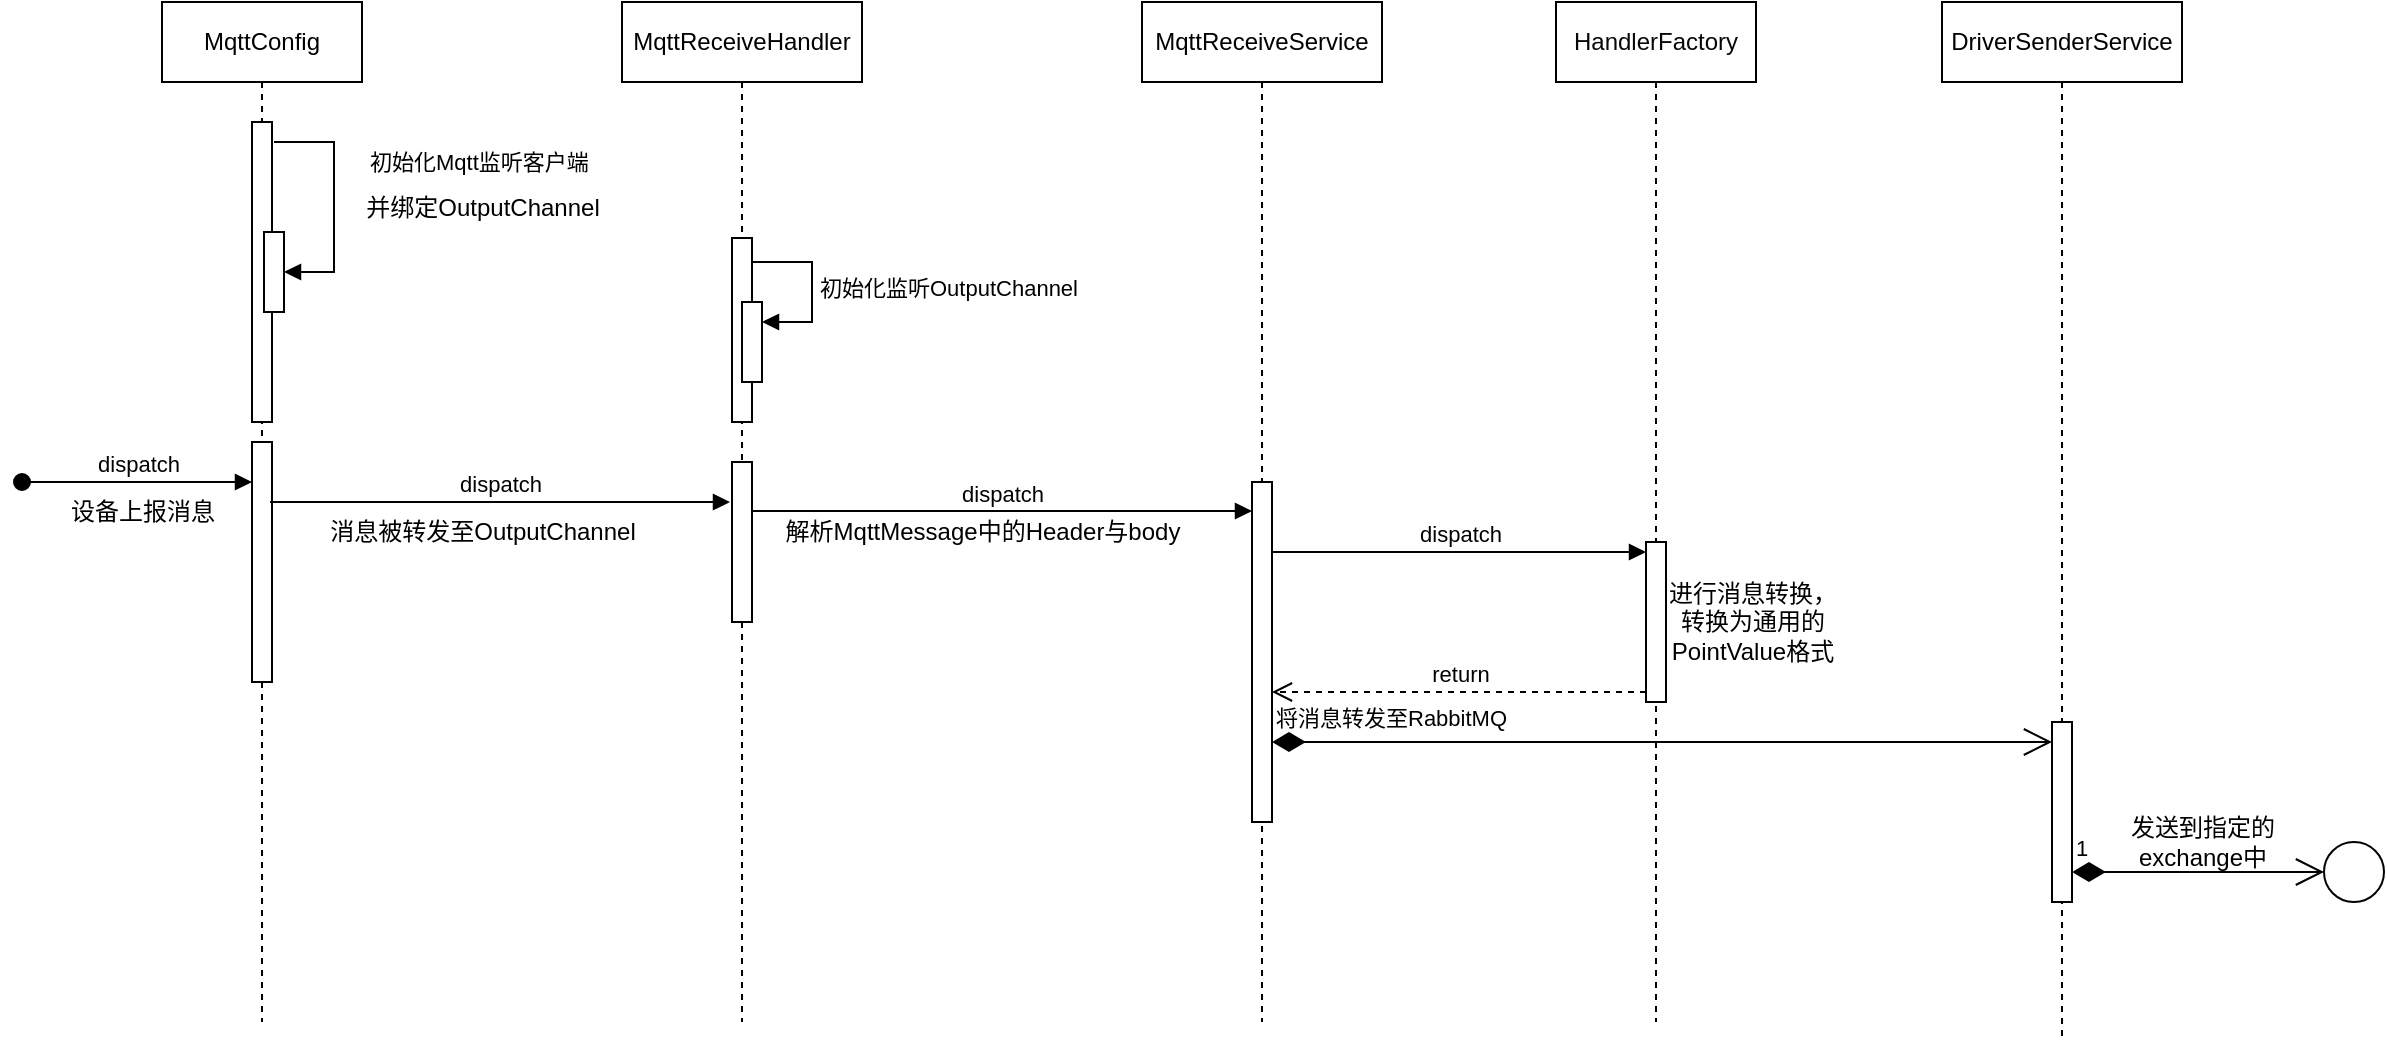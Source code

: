 <mxfile version="24.7.7">
  <diagram name="第 1 页" id="pu3NH_FgWv-jmfec-GzL">
    <mxGraphModel dx="1380" dy="761" grid="1" gridSize="10" guides="1" tooltips="1" connect="1" arrows="1" fold="1" page="1" pageScale="1" pageWidth="827" pageHeight="1169" math="0" shadow="0">
      <root>
        <mxCell id="0" />
        <mxCell id="1" parent="0" />
        <mxCell id="AKeAfYZ9gtmZOaaDrNay-2" value="MqttConfig" style="shape=umlLifeline;perimeter=lifelinePerimeter;whiteSpace=wrap;html=1;container=1;dropTarget=0;collapsible=0;recursiveResize=0;outlineConnect=0;portConstraint=eastwest;newEdgeStyle={&quot;curved&quot;:0,&quot;rounded&quot;:0};" parent="1" vertex="1">
          <mxGeometry x="130" y="90" width="100" height="510" as="geometry" />
        </mxCell>
        <mxCell id="AKeAfYZ9gtmZOaaDrNay-3" value="" style="html=1;points=[[0,0,0,0,5],[0,1,0,0,-5],[1,0,0,0,5],[1,1,0,0,-5]];perimeter=orthogonalPerimeter;outlineConnect=0;targetShapes=umlLifeline;portConstraint=eastwest;newEdgeStyle={&quot;curved&quot;:0,&quot;rounded&quot;:0};" parent="AKeAfYZ9gtmZOaaDrNay-2" vertex="1">
          <mxGeometry x="45" y="60" width="10" height="150" as="geometry" />
        </mxCell>
        <mxCell id="AKeAfYZ9gtmZOaaDrNay-6" value="" style="html=1;points=[[0,0,0,0,5],[0,1,0,0,-5],[1,0,0,0,5],[1,1,0,0,-5]];perimeter=orthogonalPerimeter;outlineConnect=0;targetShapes=umlLifeline;portConstraint=eastwest;newEdgeStyle={&quot;curved&quot;:0,&quot;rounded&quot;:0};" parent="AKeAfYZ9gtmZOaaDrNay-2" vertex="1">
          <mxGeometry x="51" y="115" width="10" height="40" as="geometry" />
        </mxCell>
        <mxCell id="AKeAfYZ9gtmZOaaDrNay-7" value="初始化Mqtt监听客户端" style="html=1;align=left;spacingLeft=2;endArrow=block;rounded=0;edgeStyle=orthogonalEdgeStyle;curved=0;rounded=0;" parent="AKeAfYZ9gtmZOaaDrNay-2" target="AKeAfYZ9gtmZOaaDrNay-6" edge="1">
          <mxGeometry x="-0.333" y="14" relative="1" as="geometry">
            <mxPoint x="56" y="70" as="sourcePoint" />
            <Array as="points">
              <mxPoint x="86" y="70" />
              <mxPoint x="86" y="135" />
            </Array>
            <mxPoint as="offset" />
          </mxGeometry>
        </mxCell>
        <mxCell id="AKeAfYZ9gtmZOaaDrNay-14" value="" style="html=1;points=[[0,0,0,0,5],[0,1,0,0,-5],[1,0,0,0,5],[1,1,0,0,-5]];perimeter=orthogonalPerimeter;outlineConnect=0;targetShapes=umlLifeline;portConstraint=eastwest;newEdgeStyle={&quot;curved&quot;:0,&quot;rounded&quot;:0};" parent="AKeAfYZ9gtmZOaaDrNay-2" vertex="1">
          <mxGeometry x="45" y="220" width="10" height="120" as="geometry" />
        </mxCell>
        <mxCell id="AKeAfYZ9gtmZOaaDrNay-8" value="并绑定OutputChannel" style="text;html=1;align=center;verticalAlign=middle;resizable=0;points=[];autosize=1;strokeColor=none;fillColor=none;" parent="1" vertex="1">
          <mxGeometry x="220" y="178" width="140" height="30" as="geometry" />
        </mxCell>
        <mxCell id="AKeAfYZ9gtmZOaaDrNay-9" value="&lt;div style=&quot;background-color:#ffffff;color:#080808&quot;&gt;&lt;pre style=&quot;&quot;&gt;&lt;span style=&quot;color: rgb(0, 0, 0);&quot;&gt;&lt;font style=&quot;font-size: 12px;&quot; face=&quot;Helvetica&quot;&gt;MqttReceiveHandler&lt;/font&gt;&lt;/span&gt;&lt;/pre&gt;&lt;/div&gt;" style="shape=umlLifeline;perimeter=lifelinePerimeter;whiteSpace=wrap;html=1;container=1;dropTarget=0;collapsible=0;recursiveResize=0;outlineConnect=0;portConstraint=eastwest;newEdgeStyle={&quot;curved&quot;:0,&quot;rounded&quot;:0};" parent="1" vertex="1">
          <mxGeometry x="360" y="90" width="120" height="510" as="geometry" />
        </mxCell>
        <mxCell id="AKeAfYZ9gtmZOaaDrNay-10" value="" style="html=1;points=[[0,0,0,0,5],[0,1,0,0,-5],[1,0,0,0,5],[1,1,0,0,-5]];perimeter=orthogonalPerimeter;outlineConnect=0;targetShapes=umlLifeline;portConstraint=eastwest;newEdgeStyle={&quot;curved&quot;:0,&quot;rounded&quot;:0};" parent="AKeAfYZ9gtmZOaaDrNay-9" vertex="1">
          <mxGeometry x="55" y="118" width="10" height="92" as="geometry" />
        </mxCell>
        <mxCell id="AKeAfYZ9gtmZOaaDrNay-11" value="" style="html=1;points=[[0,0,0,0,5],[0,1,0,0,-5],[1,0,0,0,5],[1,1,0,0,-5]];perimeter=orthogonalPerimeter;outlineConnect=0;targetShapes=umlLifeline;portConstraint=eastwest;newEdgeStyle={&quot;curved&quot;:0,&quot;rounded&quot;:0};" parent="AKeAfYZ9gtmZOaaDrNay-9" vertex="1">
          <mxGeometry x="60" y="150" width="10" height="40" as="geometry" />
        </mxCell>
        <mxCell id="AKeAfYZ9gtmZOaaDrNay-12" value="初始化监听OutputChannel" style="html=1;align=left;spacingLeft=2;endArrow=block;rounded=0;edgeStyle=orthogonalEdgeStyle;curved=0;rounded=0;" parent="AKeAfYZ9gtmZOaaDrNay-9" target="AKeAfYZ9gtmZOaaDrNay-11" edge="1">
          <mxGeometry relative="1" as="geometry">
            <mxPoint x="65" y="130" as="sourcePoint" />
            <Array as="points">
              <mxPoint x="95" y="160" />
            </Array>
          </mxGeometry>
        </mxCell>
        <mxCell id="AKeAfYZ9gtmZOaaDrNay-16" value="" style="html=1;points=[[0,0,0,0,5],[0,1,0,0,-5],[1,0,0,0,5],[1,1,0,0,-5]];perimeter=orthogonalPerimeter;outlineConnect=0;targetShapes=umlLifeline;portConstraint=eastwest;newEdgeStyle={&quot;curved&quot;:0,&quot;rounded&quot;:0};" parent="AKeAfYZ9gtmZOaaDrNay-9" vertex="1">
          <mxGeometry x="55" y="230" width="10" height="80" as="geometry" />
        </mxCell>
        <mxCell id="AKeAfYZ9gtmZOaaDrNay-13" value="dispatch" style="html=1;verticalAlign=bottom;startArrow=oval;startFill=1;endArrow=block;startSize=8;curved=0;rounded=0;" parent="1" target="AKeAfYZ9gtmZOaaDrNay-14" edge="1">
          <mxGeometry width="60" relative="1" as="geometry">
            <mxPoint x="60" y="330" as="sourcePoint" />
            <mxPoint x="120" y="330" as="targetPoint" />
            <mxPoint as="offset" />
          </mxGeometry>
        </mxCell>
        <mxCell id="AKeAfYZ9gtmZOaaDrNay-15" value="设备上报消息" style="text;html=1;align=center;verticalAlign=middle;resizable=0;points=[];autosize=1;strokeColor=none;fillColor=none;" parent="1" vertex="1">
          <mxGeometry x="70" y="330" width="100" height="30" as="geometry" />
        </mxCell>
        <mxCell id="AKeAfYZ9gtmZOaaDrNay-17" value="dispatch" style="html=1;verticalAlign=bottom;endArrow=block;curved=0;rounded=0;" parent="1" edge="1">
          <mxGeometry width="80" relative="1" as="geometry">
            <mxPoint x="184" y="340" as="sourcePoint" />
            <mxPoint x="414" y="340" as="targetPoint" />
          </mxGeometry>
        </mxCell>
        <mxCell id="AKeAfYZ9gtmZOaaDrNay-18" value="消息被转发至OutputChannel" style="text;html=1;align=center;verticalAlign=middle;resizable=0;points=[];autosize=1;strokeColor=none;fillColor=none;" parent="1" vertex="1">
          <mxGeometry x="200" y="340" width="180" height="30" as="geometry" />
        </mxCell>
        <mxCell id="AKeAfYZ9gtmZOaaDrNay-19" value="&lt;div style=&quot;background-color:#ffffff;color:#080808&quot;&gt;&lt;pre style=&quot;&quot;&gt;&lt;span style=&quot;color: rgb(0, 0, 0);&quot;&gt;&lt;font style=&quot;font-size: 12px;&quot; face=&quot;Helvetica&quot;&gt;MqttReceiveService&lt;/font&gt;&lt;/span&gt;&lt;/pre&gt;&lt;/div&gt;" style="shape=umlLifeline;perimeter=lifelinePerimeter;whiteSpace=wrap;html=1;container=1;dropTarget=0;collapsible=0;recursiveResize=0;outlineConnect=0;portConstraint=eastwest;newEdgeStyle={&quot;curved&quot;:0,&quot;rounded&quot;:0};" parent="1" vertex="1">
          <mxGeometry x="620" y="90" width="120" height="510" as="geometry" />
        </mxCell>
        <mxCell id="AKeAfYZ9gtmZOaaDrNay-20" value="" style="html=1;points=[[0,0,0,0,5],[0,1,0,0,-5],[1,0,0,0,5],[1,1,0,0,-5]];perimeter=orthogonalPerimeter;outlineConnect=0;targetShapes=umlLifeline;portConstraint=eastwest;newEdgeStyle={&quot;curved&quot;:0,&quot;rounded&quot;:0};" parent="AKeAfYZ9gtmZOaaDrNay-19" vertex="1">
          <mxGeometry x="55" y="240" width="10" height="170" as="geometry" />
        </mxCell>
        <mxCell id="AKeAfYZ9gtmZOaaDrNay-21" value="dispatch" style="html=1;verticalAlign=bottom;endArrow=block;curved=0;rounded=0;" parent="1" edge="1">
          <mxGeometry width="80" relative="1" as="geometry">
            <mxPoint x="425" y="344.5" as="sourcePoint" />
            <mxPoint x="675" y="344.5" as="targetPoint" />
          </mxGeometry>
        </mxCell>
        <mxCell id="AKeAfYZ9gtmZOaaDrNay-22" value="解析MqttMessage中的Header与body" style="text;html=1;align=center;verticalAlign=middle;resizable=0;points=[];autosize=1;strokeColor=none;fillColor=none;" parent="1" vertex="1">
          <mxGeometry x="430" y="340" width="220" height="30" as="geometry" />
        </mxCell>
        <mxCell id="AKeAfYZ9gtmZOaaDrNay-23" value="&lt;div style=&quot;background-color:#ffffff;color:#080808&quot;&gt;&lt;pre style=&quot;&quot;&gt;&lt;font style=&quot;font-size: 12px;&quot; face=&quot;Helvetica&quot;&gt;HandlerFactory&lt;/font&gt;&lt;/pre&gt;&lt;/div&gt;" style="shape=umlLifeline;perimeter=lifelinePerimeter;whiteSpace=wrap;html=1;container=1;dropTarget=0;collapsible=0;recursiveResize=0;outlineConnect=0;portConstraint=eastwest;newEdgeStyle={&quot;curved&quot;:0,&quot;rounded&quot;:0};" parent="1" vertex="1">
          <mxGeometry x="827" y="90" width="100" height="510" as="geometry" />
        </mxCell>
        <mxCell id="AKeAfYZ9gtmZOaaDrNay-26" value="" style="html=1;points=[[0,0,0,0,5],[0,1,0,0,-5],[1,0,0,0,5],[1,1,0,0,-5]];perimeter=orthogonalPerimeter;outlineConnect=0;targetShapes=umlLifeline;portConstraint=eastwest;newEdgeStyle={&quot;curved&quot;:0,&quot;rounded&quot;:0};" parent="AKeAfYZ9gtmZOaaDrNay-23" vertex="1">
          <mxGeometry x="45" y="270" width="10" height="80" as="geometry" />
        </mxCell>
        <mxCell id="AKeAfYZ9gtmZOaaDrNay-27" value="dispatch" style="html=1;verticalAlign=bottom;endArrow=block;curved=0;rounded=0;entryX=0;entryY=0;entryDx=0;entryDy=5;" parent="1" source="AKeAfYZ9gtmZOaaDrNay-20" target="AKeAfYZ9gtmZOaaDrNay-26" edge="1">
          <mxGeometry relative="1" as="geometry">
            <mxPoint x="802" y="365" as="sourcePoint" />
          </mxGeometry>
        </mxCell>
        <mxCell id="AKeAfYZ9gtmZOaaDrNay-28" value="return" style="html=1;verticalAlign=bottom;endArrow=open;dashed=1;endSize=8;curved=0;rounded=0;exitX=0;exitY=1;exitDx=0;exitDy=-5;" parent="1" source="AKeAfYZ9gtmZOaaDrNay-26" target="AKeAfYZ9gtmZOaaDrNay-20" edge="1">
          <mxGeometry relative="1" as="geometry">
            <mxPoint x="802" y="435" as="targetPoint" />
          </mxGeometry>
        </mxCell>
        <mxCell id="AKeAfYZ9gtmZOaaDrNay-29" value="进行消息转换，&lt;div&gt;转换为通用的&lt;/div&gt;&lt;div&gt;PointValue格式&lt;/div&gt;" style="text;html=1;align=center;verticalAlign=middle;resizable=0;points=[];autosize=1;strokeColor=none;fillColor=none;" parent="1" vertex="1">
          <mxGeometry x="870" y="370" width="110" height="60" as="geometry" />
        </mxCell>
        <mxCell id="AKeAfYZ9gtmZOaaDrNay-30" value="&lt;div style=&quot;background-color:#ffffff;color:#080808&quot;&gt;&lt;pre style=&quot;&quot;&gt;&lt;span style=&quot;color: rgb(0, 0, 0);&quot;&gt;&lt;font style=&quot;font-size: 12px;&quot; face=&quot;Helvetica&quot;&gt;DriverSenderService&lt;/font&gt;&lt;/span&gt;&lt;/pre&gt;&lt;/div&gt;" style="shape=umlLifeline;perimeter=lifelinePerimeter;whiteSpace=wrap;html=1;container=1;dropTarget=0;collapsible=0;recursiveResize=0;outlineConnect=0;portConstraint=eastwest;newEdgeStyle={&quot;curved&quot;:0,&quot;rounded&quot;:0};" parent="1" vertex="1">
          <mxGeometry x="1020" y="90" width="120" height="520" as="geometry" />
        </mxCell>
        <mxCell id="AKeAfYZ9gtmZOaaDrNay-31" value="" style="html=1;points=[[0,0,0,0,5],[0,1,0,0,-5],[1,0,0,0,5],[1,1,0,0,-5]];perimeter=orthogonalPerimeter;outlineConnect=0;targetShapes=umlLifeline;portConstraint=eastwest;newEdgeStyle={&quot;curved&quot;:0,&quot;rounded&quot;:0};" parent="AKeAfYZ9gtmZOaaDrNay-30" vertex="1">
          <mxGeometry x="55" y="360" width="10" height="90" as="geometry" />
        </mxCell>
        <mxCell id="AKeAfYZ9gtmZOaaDrNay-32" value="将消息转发至RabbitMQ" style="endArrow=open;html=1;endSize=12;startArrow=diamondThin;startSize=14;startFill=1;edgeStyle=orthogonalEdgeStyle;align=left;verticalAlign=bottom;rounded=0;" parent="1" source="AKeAfYZ9gtmZOaaDrNay-20" target="AKeAfYZ9gtmZOaaDrNay-31" edge="1">
          <mxGeometry x="-1" y="3" relative="1" as="geometry">
            <mxPoint x="690" y="470" as="sourcePoint" />
            <mxPoint x="850" y="470" as="targetPoint" />
            <Array as="points">
              <mxPoint x="850" y="460" />
              <mxPoint x="850" y="460" />
            </Array>
          </mxGeometry>
        </mxCell>
        <mxCell id="u6wGByP8QbvHrN2wbtyW-1" value="1" style="endArrow=open;html=1;endSize=12;startArrow=diamondThin;startSize=14;startFill=1;align=left;verticalAlign=bottom;rounded=0;entryX=0;entryY=0.5;entryDx=0;entryDy=0;" edge="1" parent="1" source="AKeAfYZ9gtmZOaaDrNay-31" target="u6wGByP8QbvHrN2wbtyW-2">
          <mxGeometry x="-1" y="3" relative="1" as="geometry">
            <mxPoint x="1080" y="500" as="sourcePoint" />
            <mxPoint x="1150" y="510" as="targetPoint" />
          </mxGeometry>
        </mxCell>
        <mxCell id="u6wGByP8QbvHrN2wbtyW-2" value="" style="ellipse;whiteSpace=wrap;html=1;aspect=fixed;" vertex="1" parent="1">
          <mxGeometry x="1211" y="510" width="30" height="30" as="geometry" />
        </mxCell>
        <mxCell id="u6wGByP8QbvHrN2wbtyW-3" value="发送到指定&lt;span style=&quot;background-color: initial;&quot;&gt;的&lt;/span&gt;&lt;div&gt;&lt;span style=&quot;background-color: initial;&quot;&gt;exchange中&lt;/span&gt;&lt;/div&gt;" style="text;html=1;align=center;verticalAlign=middle;resizable=0;points=[];autosize=1;strokeColor=none;fillColor=none;" vertex="1" parent="1">
          <mxGeometry x="1100" y="490" width="100" height="40" as="geometry" />
        </mxCell>
      </root>
    </mxGraphModel>
  </diagram>
</mxfile>
